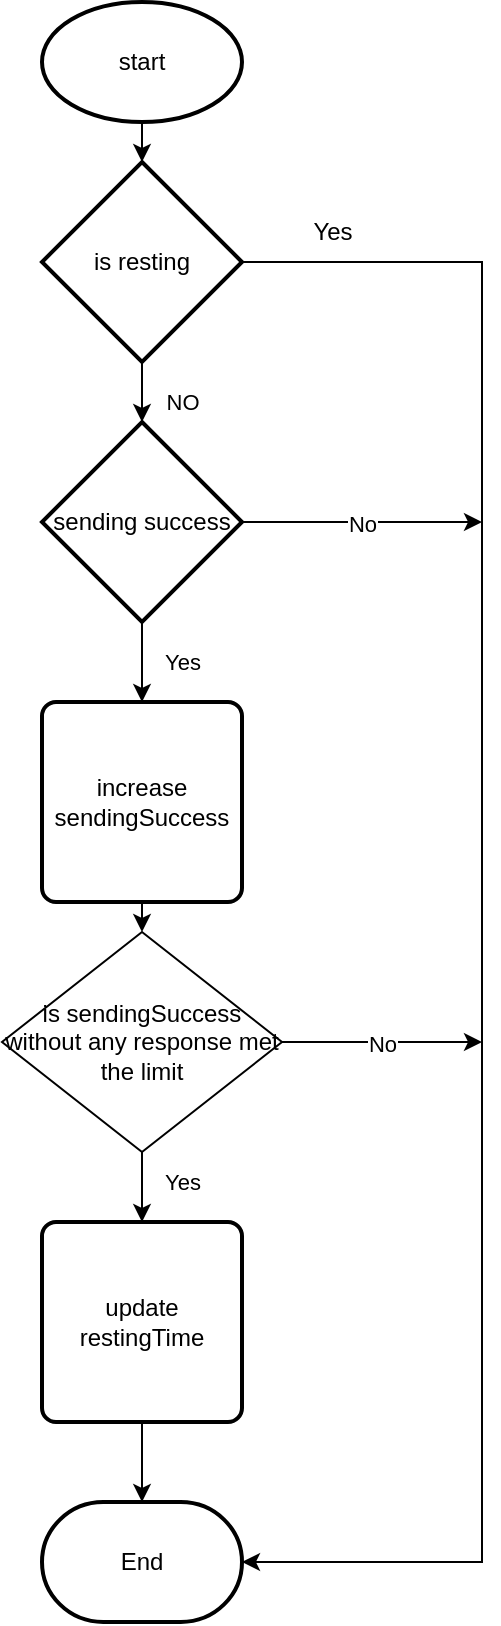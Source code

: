<mxfile version="20.5.1" type="device"><diagram id="C5RBs43oDa-KdzZeNtuy" name="Page-1"><mxGraphModel dx="1418" dy="781" grid="1" gridSize="10" guides="1" tooltips="1" connect="1" arrows="1" fold="1" page="1" pageScale="1" pageWidth="827" pageHeight="1169" math="0" shadow="0"><root><mxCell id="WIyWlLk6GJQsqaUBKTNV-0"/><mxCell id="WIyWlLk6GJQsqaUBKTNV-1" parent="WIyWlLk6GJQsqaUBKTNV-0"/><mxCell id="0S7eTCvjzER6h3K6ZuLb-13" value="No" style="edgeStyle=orthogonalEdgeStyle;rounded=0;orthogonalLoop=1;jettySize=auto;html=1;" edge="1" parent="WIyWlLk6GJQsqaUBKTNV-1" source="0S7eTCvjzER6h3K6ZuLb-1"><mxGeometry relative="1" as="geometry"><mxPoint x="370" y="270" as="targetPoint"/></mxGeometry></mxCell><mxCell id="0S7eTCvjzER6h3K6ZuLb-14" value="Yes" style="edgeStyle=orthogonalEdgeStyle;rounded=0;orthogonalLoop=1;jettySize=auto;html=1;exitX=0.5;exitY=1;exitDx=0;exitDy=0;exitPerimeter=0;entryX=0.5;entryY=0;entryDx=0;entryDy=0;" edge="1" parent="WIyWlLk6GJQsqaUBKTNV-1" source="0S7eTCvjzER6h3K6ZuLb-1" target="0S7eTCvjzER6h3K6ZuLb-2"><mxGeometry y="20" relative="1" as="geometry"><mxPoint as="offset"/></mxGeometry></mxCell><mxCell id="0S7eTCvjzER6h3K6ZuLb-1" value="sending success " style="strokeWidth=2;html=1;shape=mxgraph.flowchart.decision;whiteSpace=wrap;" vertex="1" parent="WIyWlLk6GJQsqaUBKTNV-1"><mxGeometry x="150" y="220" width="100" height="100" as="geometry"/></mxCell><mxCell id="0S7eTCvjzER6h3K6ZuLb-15" style="edgeStyle=orthogonalEdgeStyle;rounded=0;orthogonalLoop=1;jettySize=auto;html=1;exitX=0.5;exitY=1;exitDx=0;exitDy=0;entryX=0.5;entryY=0;entryDx=0;entryDy=0;" edge="1" parent="WIyWlLk6GJQsqaUBKTNV-1" source="0S7eTCvjzER6h3K6ZuLb-2" target="0S7eTCvjzER6h3K6ZuLb-3"><mxGeometry relative="1" as="geometry"/></mxCell><mxCell id="0S7eTCvjzER6h3K6ZuLb-2" value="increase sendingSuccess" style="rounded=1;whiteSpace=wrap;html=1;absoluteArcSize=1;arcSize=14;strokeWidth=2;" vertex="1" parent="WIyWlLk6GJQsqaUBKTNV-1"><mxGeometry x="150" y="360" width="100" height="100" as="geometry"/></mxCell><mxCell id="0S7eTCvjzER6h3K6ZuLb-16" value="No" style="edgeStyle=orthogonalEdgeStyle;rounded=0;orthogonalLoop=1;jettySize=auto;html=1;exitX=1;exitY=0.5;exitDx=0;exitDy=0;" edge="1" parent="WIyWlLk6GJQsqaUBKTNV-1" source="0S7eTCvjzER6h3K6ZuLb-3"><mxGeometry relative="1" as="geometry"><mxPoint x="370" y="530" as="targetPoint"/></mxGeometry></mxCell><mxCell id="0S7eTCvjzER6h3K6ZuLb-21" value="Yes" style="edgeStyle=orthogonalEdgeStyle;rounded=0;orthogonalLoop=1;jettySize=auto;html=1;exitX=0.5;exitY=1;exitDx=0;exitDy=0;entryX=0.5;entryY=0;entryDx=0;entryDy=0;" edge="1" parent="WIyWlLk6GJQsqaUBKTNV-1" source="0S7eTCvjzER6h3K6ZuLb-3" target="0S7eTCvjzER6h3K6ZuLb-5"><mxGeometry x="-0.143" y="20" relative="1" as="geometry"><mxPoint as="offset"/></mxGeometry></mxCell><mxCell id="0S7eTCvjzER6h3K6ZuLb-3" value="is sendingSuccess without any response met the limit" style="rhombus;whiteSpace=wrap;html=1;" vertex="1" parent="WIyWlLk6GJQsqaUBKTNV-1"><mxGeometry x="130" y="475" width="140" height="110" as="geometry"/></mxCell><mxCell id="0S7eTCvjzER6h3K6ZuLb-10" style="edgeStyle=orthogonalEdgeStyle;rounded=0;orthogonalLoop=1;jettySize=auto;html=1;entryX=1;entryY=0.5;entryDx=0;entryDy=0;entryPerimeter=0;" edge="1" parent="WIyWlLk6GJQsqaUBKTNV-1" source="0S7eTCvjzER6h3K6ZuLb-4" target="0S7eTCvjzER6h3K6ZuLb-7"><mxGeometry relative="1" as="geometry"><Array as="points"><mxPoint x="370" y="140"/><mxPoint x="370" y="790"/></Array></mxGeometry></mxCell><mxCell id="0S7eTCvjzER6h3K6ZuLb-12" value="NO" style="edgeStyle=orthogonalEdgeStyle;rounded=0;orthogonalLoop=1;jettySize=auto;html=1;exitX=0.5;exitY=1;exitDx=0;exitDy=0;exitPerimeter=0;entryX=0.5;entryY=0;entryDx=0;entryDy=0;entryPerimeter=0;" edge="1" parent="WIyWlLk6GJQsqaUBKTNV-1" source="0S7eTCvjzER6h3K6ZuLb-4" target="0S7eTCvjzER6h3K6ZuLb-1"><mxGeometry x="0.333" y="20" relative="1" as="geometry"><mxPoint as="offset"/></mxGeometry></mxCell><mxCell id="0S7eTCvjzER6h3K6ZuLb-4" value="is resting" style="strokeWidth=2;html=1;shape=mxgraph.flowchart.decision;whiteSpace=wrap;" vertex="1" parent="WIyWlLk6GJQsqaUBKTNV-1"><mxGeometry x="150" y="90" width="100" height="100" as="geometry"/></mxCell><mxCell id="0S7eTCvjzER6h3K6ZuLb-19" style="edgeStyle=orthogonalEdgeStyle;rounded=0;orthogonalLoop=1;jettySize=auto;html=1;entryX=0.5;entryY=0;entryDx=0;entryDy=0;entryPerimeter=0;" edge="1" parent="WIyWlLk6GJQsqaUBKTNV-1" source="0S7eTCvjzER6h3K6ZuLb-5" target="0S7eTCvjzER6h3K6ZuLb-7"><mxGeometry relative="1" as="geometry"/></mxCell><mxCell id="0S7eTCvjzER6h3K6ZuLb-5" value="update restingTime" style="rounded=1;whiteSpace=wrap;html=1;absoluteArcSize=1;arcSize=14;strokeWidth=2;" vertex="1" parent="WIyWlLk6GJQsqaUBKTNV-1"><mxGeometry x="150" y="620" width="100" height="100" as="geometry"/></mxCell><mxCell id="0S7eTCvjzER6h3K6ZuLb-7" value="End" style="strokeWidth=2;html=1;shape=mxgraph.flowchart.terminator;whiteSpace=wrap;" vertex="1" parent="WIyWlLk6GJQsqaUBKTNV-1"><mxGeometry x="150" y="760" width="100" height="60" as="geometry"/></mxCell><mxCell id="0S7eTCvjzER6h3K6ZuLb-9" style="edgeStyle=orthogonalEdgeStyle;rounded=0;orthogonalLoop=1;jettySize=auto;html=1;exitX=0.5;exitY=1;exitDx=0;exitDy=0;exitPerimeter=0;" edge="1" parent="WIyWlLk6GJQsqaUBKTNV-1" source="0S7eTCvjzER6h3K6ZuLb-8" target="0S7eTCvjzER6h3K6ZuLb-4"><mxGeometry relative="1" as="geometry"/></mxCell><mxCell id="0S7eTCvjzER6h3K6ZuLb-8" value="start" style="strokeWidth=2;html=1;shape=mxgraph.flowchart.start_1;whiteSpace=wrap;" vertex="1" parent="WIyWlLk6GJQsqaUBKTNV-1"><mxGeometry x="150" y="10" width="100" height="60" as="geometry"/></mxCell><mxCell id="0S7eTCvjzER6h3K6ZuLb-11" value="Yes" style="text;html=1;align=center;verticalAlign=middle;resizable=0;points=[];autosize=1;strokeColor=none;fillColor=none;" vertex="1" parent="WIyWlLk6GJQsqaUBKTNV-1"><mxGeometry x="270" y="110" width="50" height="30" as="geometry"/></mxCell></root></mxGraphModel></diagram></mxfile>